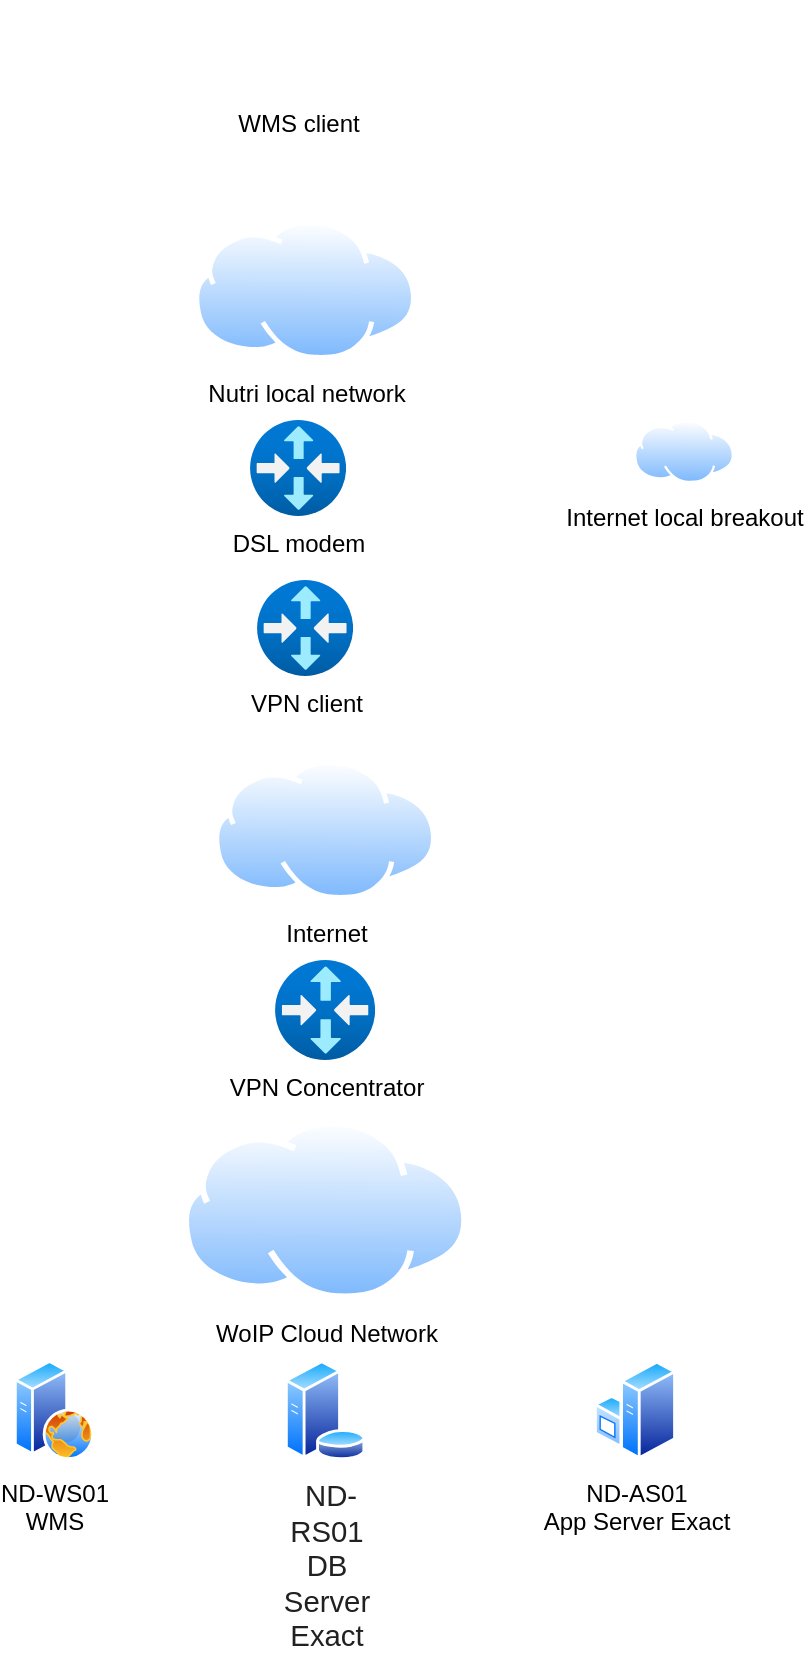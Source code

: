 <mxfile version="24.4.13" type="github">
  <diagram name="Page-1" id="x-4lfFE1bHsVELgbJs9u">
    <mxGraphModel dx="2074" dy="1098" grid="1" gridSize="10" guides="1" tooltips="1" connect="1" arrows="1" fold="1" page="1" pageScale="1" pageWidth="850" pageHeight="1100" math="0" shadow="0">
      <root>
        <mxCell id="0" />
        <mxCell id="1" parent="0" />
        <mxCell id="BqbNoxISk8H6lMRw6kgT-4" value="WoIP Cloud Network" style="image;aspect=fixed;perimeter=ellipsePerimeter;html=1;align=center;shadow=0;dashed=0;spacingTop=3;image=img/lib/active_directory/internet_cloud.svg;" vertex="1" parent="1">
          <mxGeometry x="404.13" y="650" width="142.86" height="90" as="geometry" />
        </mxCell>
        <mxCell id="BqbNoxISk8H6lMRw6kgT-5" value="Nutri local network" style="image;aspect=fixed;perimeter=ellipsePerimeter;html=1;align=center;shadow=0;dashed=0;spacingTop=3;image=img/lib/active_directory/internet_cloud.svg;" vertex="1" parent="1">
          <mxGeometry x="410" y="200" width="111.11" height="70" as="geometry" />
        </mxCell>
        <mxCell id="BqbNoxISk8H6lMRw6kgT-9" value="VPN Concentrator" style="image;aspect=fixed;html=1;points=[];align=center;fontSize=12;image=img/lib/azure2/networking/Virtual_Router.svg;" vertex="1" parent="1">
          <mxGeometry x="450.55" y="570" width="50" height="50" as="geometry" />
        </mxCell>
        <mxCell id="BqbNoxISk8H6lMRw6kgT-10" value="VPN client" style="image;aspect=fixed;html=1;points=[];align=center;fontSize=12;image=img/lib/azure2/networking/Virtual_Router.svg;" vertex="1" parent="1">
          <mxGeometry x="441.55" y="380" width="48" height="48" as="geometry" />
        </mxCell>
        <mxCell id="BqbNoxISk8H6lMRw6kgT-11" value="&lt;span style=&quot;color: rgb(33, 33, 33); font-family: Calibri, sans-serif, serif, EmojiFont; font-size: 14.667px; text-align: start; text-wrap: wrap;&quot;&gt;&amp;nbsp;ND-RS01&lt;/span&gt;&lt;div&gt;&lt;span style=&quot;color: rgb(33, 33, 33); font-family: Calibri, sans-serif, serif, EmojiFont; font-size: 14.667px; text-align: start; text-wrap: wrap;&quot;&gt;DB Server Exact&lt;/span&gt;&lt;/div&gt;" style="image;aspect=fixed;perimeter=ellipsePerimeter;html=1;align=center;shadow=0;dashed=0;spacingTop=3;image=img/lib/active_directory/database_server.svg;" vertex="1" parent="1">
          <mxGeometry x="455.05" y="770" width="41" height="50" as="geometry" />
        </mxCell>
        <mxCell id="BqbNoxISk8H6lMRw6kgT-16" value="ND-AS01&lt;div&gt;App Server Exact&lt;/div&gt;" style="image;aspect=fixed;perimeter=ellipsePerimeter;html=1;align=center;shadow=0;dashed=0;spacingTop=3;image=img/lib/active_directory/windows_server.svg;" vertex="1" parent="1">
          <mxGeometry x="610" y="770" width="41" height="50" as="geometry" />
        </mxCell>
        <mxCell id="BqbNoxISk8H6lMRw6kgT-19" value="ND-WS01&lt;div&gt;WMS&lt;/div&gt;" style="image;aspect=fixed;perimeter=ellipsePerimeter;html=1;align=center;shadow=0;dashed=0;spacingTop=3;image=img/lib/active_directory/web_server.svg;" vertex="1" parent="1">
          <mxGeometry x="320" y="770" width="40" height="50" as="geometry" />
        </mxCell>
        <mxCell id="BqbNoxISk8H6lMRw6kgT-20" value="WMS client" style="shape=image;html=1;verticalAlign=top;verticalLabelPosition=bottom;labelBackgroundColor=#ffffff;imageAspect=0;aspect=fixed;image=https://cdn1.iconfinder.com/data/icons/CrystalClear/48x48/devices/handheld.png" vertex="1" parent="1">
          <mxGeometry x="438.05" y="90" width="48" height="48" as="geometry" />
        </mxCell>
        <mxCell id="BqbNoxISk8H6lMRw6kgT-23" value="Internet local breakout" style="image;aspect=fixed;perimeter=ellipsePerimeter;html=1;align=center;shadow=0;dashed=0;spacingTop=3;image=img/lib/active_directory/internet_cloud.svg;" vertex="1" parent="1">
          <mxGeometry x="630" y="300" width="50" height="31.5" as="geometry" />
        </mxCell>
        <mxCell id="BqbNoxISk8H6lMRw6kgT-24" value="DSL modem" style="image;aspect=fixed;html=1;points=[];align=center;fontSize=12;image=img/lib/azure2/networking/Virtual_Router.svg;" vertex="1" parent="1">
          <mxGeometry x="438.05" y="300" width="48" height="48" as="geometry" />
        </mxCell>
        <mxCell id="BqbNoxISk8H6lMRw6kgT-25" value="Internet" style="image;aspect=fixed;perimeter=ellipsePerimeter;html=1;align=center;shadow=0;dashed=0;spacingTop=3;image=img/lib/active_directory/internet_cloud.svg;" vertex="1" parent="1">
          <mxGeometry x="420" y="470" width="111.11" height="70" as="geometry" />
        </mxCell>
      </root>
    </mxGraphModel>
  </diagram>
</mxfile>

